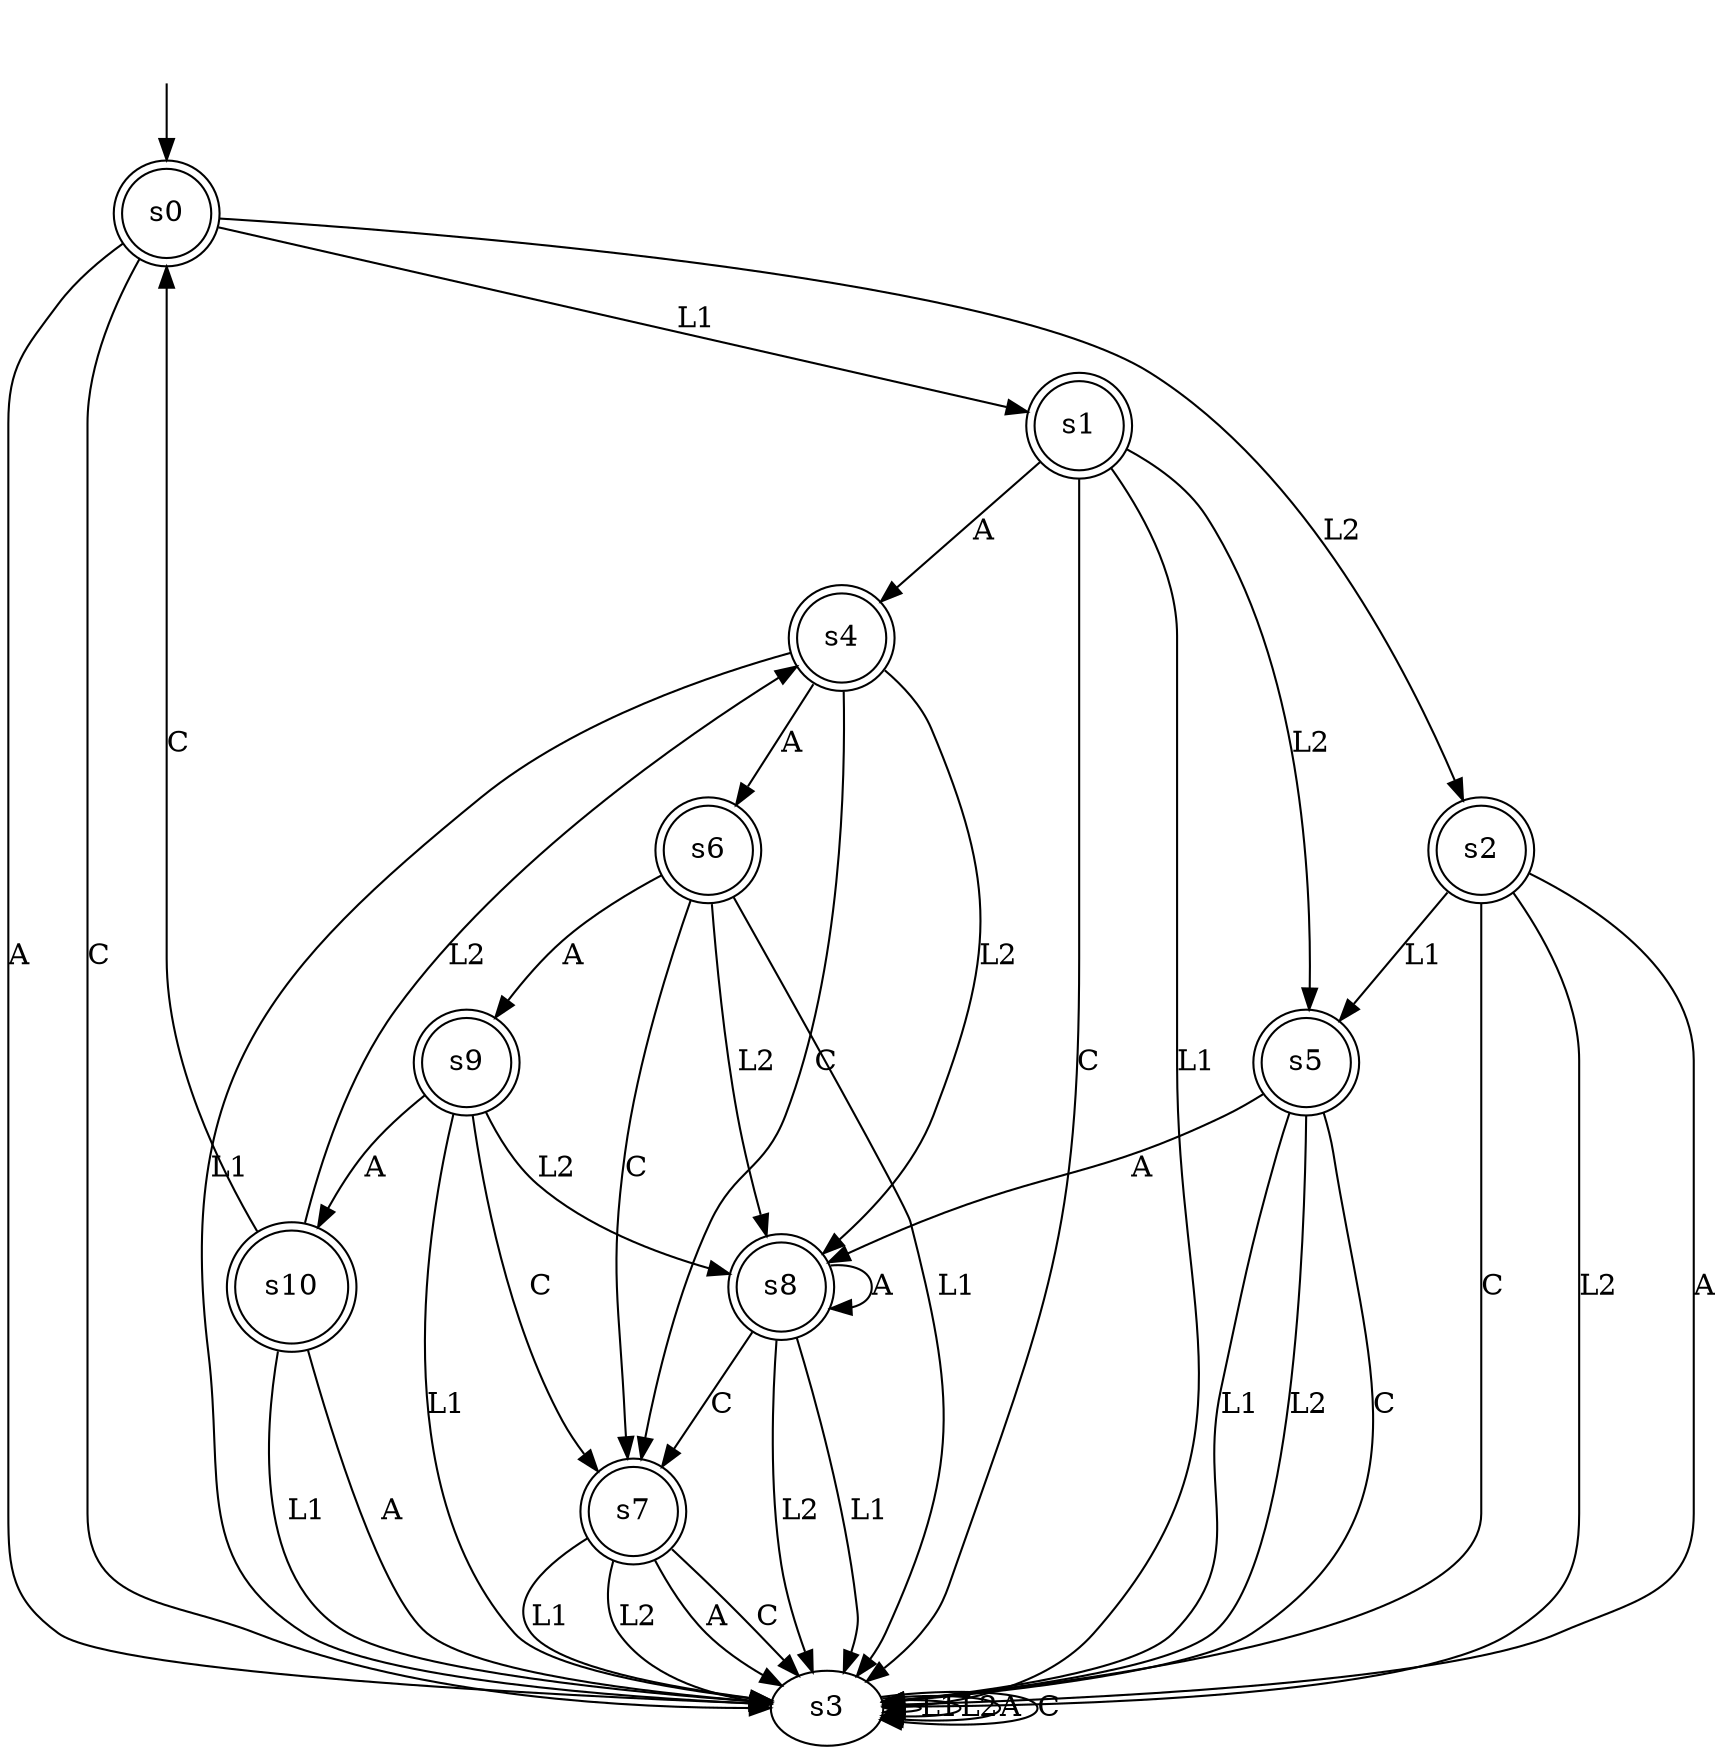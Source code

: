 digraph "output/spec_dfa" {
s0 [label=s0, shape=doublecircle];
s1 [label=s1, shape=doublecircle];
s2 [label=s2, shape=doublecircle];
s3 [label=s3];
s4 [label=s4, shape=doublecircle];
s5 [label=s5, shape=doublecircle];
s6 [label=s6, shape=doublecircle];
s7 [label=s7, shape=doublecircle];
s8 [label=s8, shape=doublecircle];
s9 [label=s9, shape=doublecircle];
s10 [label=s10, shape=doublecircle];
s0 -> s1  [label=L1];
s0 -> s2  [label=L2];
s0 -> s3  [label=A];
s0 -> s3  [label=C];
s1 -> s4  [label=A];
s1 -> s5  [label=L2];
s1 -> s3  [label=L1];
s1 -> s3  [label=C];
s2 -> s5  [label=L1];
s2 -> s3  [label=L2];
s2 -> s3  [label=A];
s2 -> s3  [label=C];
s3 -> s3  [label=L1];
s3 -> s3  [label=L2];
s3 -> s3  [label=A];
s3 -> s3  [label=C];
s4 -> s6  [label=A];
s4 -> s7  [label=C];
s4 -> s8  [label=L2];
s4 -> s3  [label=L1];
s5 -> s8  [label=A];
s5 -> s3  [label=L1];
s5 -> s3  [label=L2];
s5 -> s3  [label=C];
s6 -> s9  [label=A];
s6 -> s7  [label=C];
s6 -> s8  [label=L2];
s6 -> s3  [label=L1];
s7 -> s3  [label=L1];
s7 -> s3  [label=L2];
s7 -> s3  [label=A];
s7 -> s3  [label=C];
s8 -> s8  [label=A];
s8 -> s7  [label=C];
s8 -> s3  [label=L1];
s8 -> s3  [label=L2];
s9 -> s10  [label=A];
s9 -> s7  [label=C];
s9 -> s8  [label=L2];
s9 -> s3  [label=L1];
s10 -> s0  [label=C];
s10 -> s4  [label=L2];
s10 -> s3  [label=L1];
s10 -> s3  [label=A];
__start0 [label="", shape=none];
__start0 -> s0  [label=""];
}
